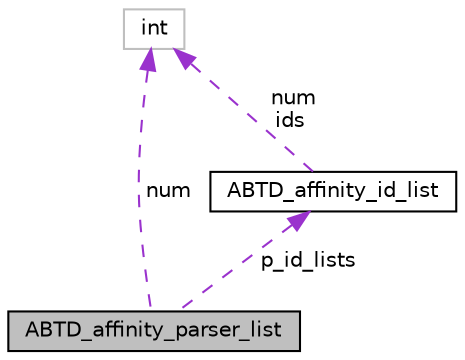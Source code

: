 digraph "ABTD_affinity_parser_list"
{
  edge [fontname="Helvetica",fontsize="10",labelfontname="Helvetica",labelfontsize="10"];
  node [fontname="Helvetica",fontsize="10",shape=record];
  Node1 [label="ABTD_affinity_parser_list",height=0.2,width=0.4,color="black", fillcolor="grey75", style="filled" fontcolor="black"];
  Node2 -> Node1 [dir="back",color="darkorchid3",fontsize="10",style="dashed",label=" num" ,fontname="Helvetica"];
  Node2 [label="int",height=0.2,width=0.4,color="grey75", fillcolor="white", style="filled"];
  Node3 -> Node1 [dir="back",color="darkorchid3",fontsize="10",style="dashed",label=" p_id_lists" ,fontname="Helvetica"];
  Node3 [label="ABTD_affinity_id_list",height=0.2,width=0.4,color="black", fillcolor="white", style="filled",URL="$dd/d5a/structABTD__affinity__id__list.html"];
  Node2 -> Node3 [dir="back",color="darkorchid3",fontsize="10",style="dashed",label=" num\nids" ,fontname="Helvetica"];
}

